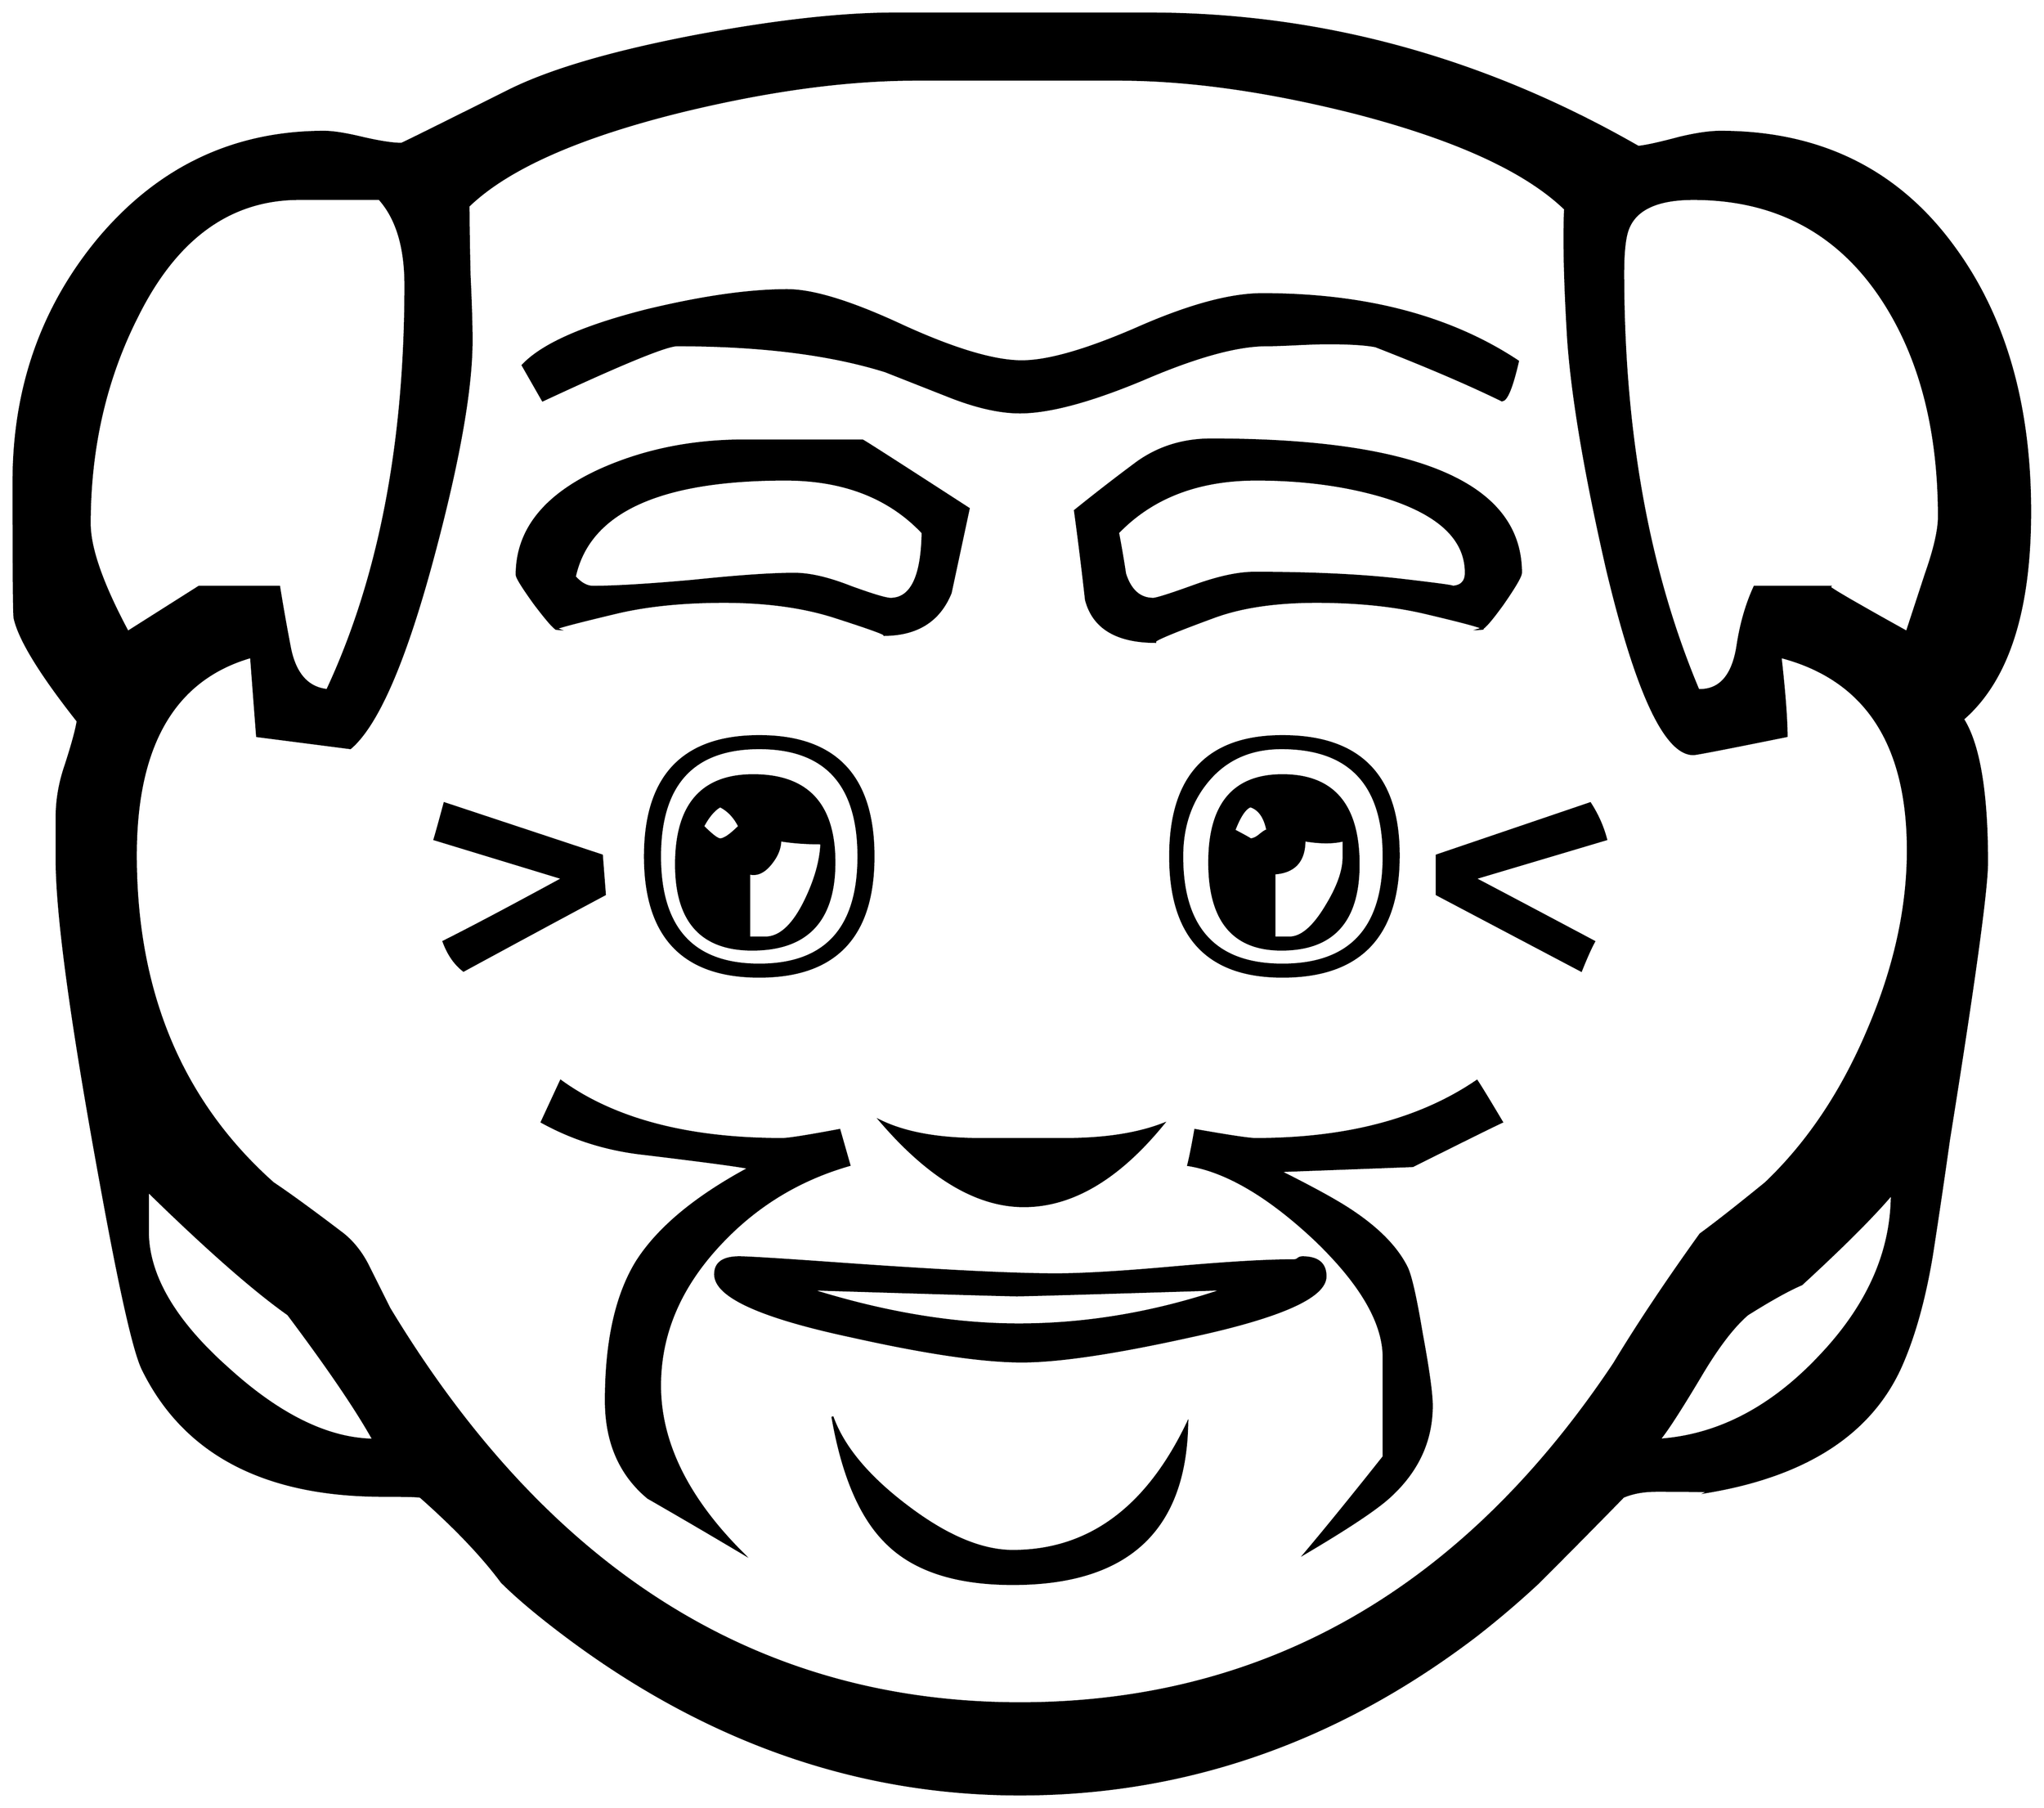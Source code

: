 


\begin{tikzpicture}[y=0.80pt, x=0.80pt, yscale=-1.0, xscale=1.0, inner sep=0pt, outer sep=0pt]
\begin{scope}[shift={(100.0,1711.0)},nonzero rule]
  \path[draw=.,fill=.,line width=1.600pt] (2030.0,-979.0) ..
    controls (2030.0,-879.667) and (2007.667,-810.667) ..
    (1963.0,-772.0) .. controls (1979.0,-746.667) and
    (1987.0,-699.0) .. (1987.0,-629.0) .. controls
    (1987.0,-602.333) and (1974.333,-510.0) .. (1949.0,-352.0) ..
    controls (1943.667,-314.0) and (1938.0,-275.667) ..
    (1932.0,-237.0) .. controls (1924.667,-193.0) and
    (1914.333,-156.0) .. (1901.0,-126.0) .. controls
    (1871.0,-59.333) and (1807.0,-17.667) .. (1709.0,-1.0) ..
    controls (1713.0,-1.667) and (1695.667,-2.0) .. (1657.0,-2.0) ..
    controls (1644.333,-2.0) and (1633.333,0.0) .. (1624.0,4.0) ..
    controls (1600.0,28.667) and (1571.667,57.333) .. (1539.0,90.0) ..
    controls (1519.667,108.0) and (1499.333,125.333) .. (1478.0,142.0)
    .. controls (1339.333,248.0) and (1187.333,301.0) ..
    (1022.0,301.0) .. controls (863.333,301.0) and (714.667,250.0)
    .. (576.0,148.0) .. controls (545.333,125.333) and (521.667,105.667)
    .. (505.0,89.0) .. controls (485.667,63.0) and (458.667,34.667) ..
    (424.0,4.0) .. controls (422.0,3.333) and (409.667,3.0) ..
    (387.0,3.0) .. controls (268.333,3.0) and (188.333,-39.0) ..
    (147.0,-123.0) .. controls (138.333,-140.333) and (124.333,-202.333)
    .. (105.0,-309.0) .. controls (75.667,-469.0) and
    (61.0,-576.667) .. (61.0,-632.0) -- (61.0,-674.0) .. controls
    (61.0,-691.333) and (64.0,-708.667) .. (70.0,-726.0) .. controls
    (76.667,-746.667) and (80.667,-761.333) .. (82.0,-770.0) .. controls
    (44.667,-817.333) and (23.667,-851.667) .. (19.0,-873.0) .. controls
    (18.333,-877.0) and (18.0,-922.333) .. (18.0,-1009.0) ..
    controls (18.0,-1101.667) and (46.0,-1182.0) ..
    (102.0,-1250.0) .. controls (162.0,-1322.0) and
    (237.333,-1358.0) .. (328.0,-1358.0) .. controls
    (336.667,-1358.0) and (349.333,-1356.0) .. (366.0,-1352.0) ..
    controls (383.333,-1348.0) and (396.333,-1346.0) ..
    (405.0,-1346.0) .. controls (405.667,-1346.0) and
    (441.333,-1363.667) .. (512.0,-1399.0) .. controls
    (553.333,-1419.667) and (616.0,-1438.0) .. (700.0,-1454.0) ..
    controls (778.667,-1468.667) and (844.333,-1476.0) ..
    (897.0,-1476.0) -- (1151.0,-1476.0) .. controls
    (1321.667,-1476.0) and (1484.333,-1431.667) .. (1639.0,-1343.0) ..
    controls (1646.333,-1343.667) and (1660.0,-1346.667) ..
    (1680.0,-1352.0) .. controls (1696.667,-1356.0) and
    (1710.333,-1358.0) .. (1721.0,-1358.0) .. controls
    (1821.667,-1358.0) and (1900.0,-1318.667) .. (1956.0,-1240.0) ..
    controls (2005.333,-1171.333) and (2030.0,-1084.333) ..
    (2030.0,-979.0) -- cycle(1939.0,-974.0) .. controls
    (1939.0,-1060.667) and (1920.333,-1132.667) .. (1883.0,-1190.0) ..
    controls (1839.0,-1257.333) and (1776.0,-1291.0) ..
    (1694.0,-1291.0) .. controls (1654.667,-1291.0) and
    (1632.333,-1279.0) .. (1627.0,-1255.0) .. controls
    (1625.0,-1246.333) and (1624.0,-1233.667) .. (1624.0,-1217.0) ..
    controls (1624.0,-1058.333) and (1649.0,-919.667) ..
    (1699.0,-801.0) .. controls (1720.333,-800.333) and
    (1733.333,-815.0) .. (1738.0,-845.0) .. controls
    (1741.333,-867.0) and (1747.0,-886.667) .. (1755.0,-904.0) --
    (1830.0,-904.0) .. controls (1827.333,-904.0) and
    (1853.0,-889.0) .. (1907.0,-859.0) .. controls
    (1907.667,-861.0) and (1914.0,-880.333) .. (1926.0,-917.0) ..
    controls (1934.667,-941.667) and (1939.0,-960.667) ..
    (1939.0,-974.0) -- cycle(1892.0,-298.0) .. controls
    (1873.333,-276.0) and (1843.333,-246.0) .. (1802.0,-208.0) ..
    controls (1789.333,-202.667) and (1771.333,-192.667) ..
    (1748.0,-178.0) .. controls (1734.0,-166.0) and
    (1718.667,-146.0) .. (1702.0,-118.0) .. controls
    (1681.333,-83.333) and (1667.333,-61.667) .. (1660.0,-53.0) ..
    controls (1718.0,-57.0) and (1771.0,-84.333) ..
    (1819.0,-135.0) .. controls (1867.667,-185.667) and
    (1892.0,-240.0) .. (1892.0,-298.0) -- cycle(1908.0,-641.0)
    .. controls (1908.0,-747.667) and (1865.667,-812.0) ..
    (1781.0,-834.0) .. controls (1785.0,-798.0) and
    (1787.0,-771.667) .. (1787.0,-755.0) .. controls
    (1727.667,-743.0) and (1696.667,-737.0) .. (1694.0,-737.0) ..
    controls (1666.0,-737.0) and (1637.333,-798.333) ..
    (1608.0,-921.0) .. controls (1586.0,-1017.0) and
    (1573.0,-1094.0) .. (1569.0,-1152.0) .. controls
    (1565.667,-1207.333) and (1564.667,-1250.333) .. (1566.0,-1281.0) ..
    controls (1526.667,-1319.0) and (1456.667,-1351.0) ..
    (1356.0,-1377.0) .. controls (1268.667,-1399.0) and
    (1190.333,-1410.0) .. (1121.0,-1410.0) -- (918.0,-1410.0) ..
    controls (848.667,-1410.0) and (770.333,-1399.333) ..
    (683.0,-1378.0) .. controls (581.0,-1352.667) and
    (510.667,-1321.333) .. (472.0,-1284.0) -- (472.0,-1281.0) ..
    controls (472.0,-1266.333) and (472.333,-1244.333) ..
    (473.0,-1215.0) .. controls (474.333,-1186.333) and
    (475.0,-1164.667) .. (475.0,-1150.0) .. controls
    (475.0,-1101.333) and (462.333,-1029.667) .. (437.0,-935.0) ..
    controls (409.0,-830.333) and (381.333,-766.333) .. (354.0,-743.0)
    .. controls (333.333,-745.667) and (302.333,-749.667) ..
    (261.0,-755.0) .. controls (259.667,-772.333) and (257.667,-798.667)
    .. (255.0,-834.0) .. controls (178.333,-812.0) and
    (140.0,-746.0) .. (140.0,-636.0) .. controls (140.0,-499.333)
    and (185.667,-390.333) .. (277.0,-309.0) .. controls
    (293.0,-298.333) and (316.333,-281.333) .. (347.0,-258.0) ..
    controls (357.667,-249.333) and (366.333,-238.0) .. (373.0,-224.0)
    .. controls (379.667,-210.667) and (386.333,-197.333) ..
    (393.0,-184.0) .. controls (551.667,78.667) and (761.333,210.0) ..
    (1022.0,210.0) .. controls (1266.667,210.0) and (1464.333,97.0)
    .. (1615.0,-129.0) .. controls (1638.333,-167.667) and
    (1667.0,-210.667) .. (1701.0,-258.0) .. controls
    (1715.667,-268.667) and (1737.333,-285.667) .. (1766.0,-309.0) ..
    controls (1808.0,-349.0) and (1842.0,-399.667) ..
    (1868.0,-461.0) .. controls (1894.667,-523.0) and
    (1908.0,-583.0) .. (1908.0,-641.0) -- cycle(409.0,-1205.0)
    .. controls (409.0,-1243.0) and (400.333,-1271.667) ..
    (383.0,-1291.0) -- (303.0,-1291.0) .. controls
    (234.333,-1291.0) and (180.667,-1252.333) .. (142.0,-1175.0) ..
    controls (110.0,-1112.333) and (94.0,-1043.0) .. (94.0,-967.0)
    .. controls (94.0,-942.333) and (106.667,-906.333) ..
    (132.0,-859.0) -- (203.0,-904.0) -- (283.0,-904.0) ..
    controls (286.333,-883.333) and (290.0,-862.667) .. (294.0,-842.0)
    .. controls (299.333,-816.667) and (311.667,-803.0) ..
    (331.0,-801.0) .. controls (383.0,-912.333) and
    (409.0,-1047.0) .. (409.0,-1205.0) -- cycle(377.0,-53.0) ..
    controls (360.333,-83.0) and (332.0,-124.667) .. (292.0,-178.0)
    .. controls (258.0,-202.0) and (211.333,-243.0) ..
    (152.0,-301.0) -- (152.0,-261.0) .. controls (152.0,-217.0)
    and (178.667,-171.333) .. (232.0,-124.0) .. controls
    (283.333,-77.333) and (331.667,-53.667) .. (377.0,-53.0) --
    cycle(1522.0,-918.0) .. controls (1522.0,-914.667) and
    (1516.0,-904.333) .. (1504.0,-887.0) .. controls
    (1492.0,-870.333) and (1484.667,-862.0) .. (1482.0,-862.0) ..
    controls (1490.0,-862.0) and (1471.333,-867.333) ..
    (1426.0,-878.0) .. controls (1394.667,-885.333) and
    (1358.667,-889.0) .. (1318.0,-889.0) .. controls
    (1277.333,-889.0) and (1243.333,-884.0) .. (1216.0,-874.0) ..
    controls (1170.667,-857.333) and (1151.333,-849.0) ..
    (1158.0,-849.0) .. controls (1118.667,-849.0) and
    (1095.333,-863.0) .. (1088.0,-891.0) .. controls
    (1084.667,-921.0) and (1081.0,-950.667) .. (1077.0,-980.0) ..
    controls (1097.667,-996.667) and (1118.333,-1012.667) ..
    (1139.0,-1028.0) .. controls (1160.333,-1043.333) and
    (1185.0,-1051.0) .. (1213.0,-1051.0) .. controls
    (1419.0,-1051.0) and (1522.0,-1006.667) .. (1522.0,-918.0) --
    cycle(1519.0,-1129.0) .. controls (1513.0,-1103.0) and
    (1507.667,-1090.0) .. (1503.0,-1090.0) .. controls
    (1470.333,-1106.0) and (1428.333,-1124.0) .. (1377.0,-1144.0) ..
    controls (1367.0,-1146.0) and (1351.0,-1147.0) ..
    (1329.0,-1147.0) .. controls (1322.333,-1147.0) and
    (1312.0,-1146.667) .. (1298.0,-1146.0) .. controls
    (1284.667,-1145.333) and (1274.667,-1145.0) .. (1268.0,-1145.0) ..
    controls (1238.667,-1145.0) and (1197.667,-1133.667) ..
    (1145.0,-1111.0) .. controls (1092.333,-1089.0) and
    (1051.333,-1078.0) .. (1022.0,-1078.0) .. controls
    (1002.667,-1078.0) and (980.0,-1083.0) .. (954.0,-1093.0) ..
    controls (932.0,-1101.667) and (910.0,-1110.333) ..
    (888.0,-1119.0) .. controls (832.667,-1136.333) and
    (763.333,-1145.0) .. (680.0,-1145.0) .. controls
    (669.333,-1145.0) and (624.667,-1126.667) .. (546.0,-1090.0) --
    (526.0,-1125.0) .. controls (545.333,-1145.667) and
    (586.667,-1164.0) .. (650.0,-1180.0) .. controls
    (705.333,-1193.333) and (752.0,-1200.0) .. (790.0,-1200.0) ..
    controls (816.0,-1200.0) and (854.667,-1188.0) ..
    (906.0,-1164.0) .. controls (957.333,-1140.667) and
    (996.667,-1129.0) .. (1024.0,-1129.0) .. controls
    (1050.0,-1129.0) and (1088.333,-1140.0) .. (1139.0,-1162.0) ..
    controls (1190.333,-1184.667) and (1232.0,-1196.0) ..
    (1264.0,-1196.0) .. controls (1366.667,-1196.0) and
    (1451.667,-1173.667) .. (1519.0,-1129.0) -- cycle(1607.0,-652.0)
    -- (1476.0,-613.0) .. controls (1502.667,-599.0) and
    (1542.333,-578.0) .. (1595.0,-550.0) .. controls
    (1591.667,-544.0) and (1587.333,-534.333) .. (1582.0,-521.0) --
    (1438.0,-597.0) .. controls (1438.0,-623.0) and
    (1438.0,-636.0) .. (1438.0,-636.0) -- (1591.0,-688.0) ..
    controls (1598.333,-676.667) and (1603.667,-664.667) ..
    (1607.0,-652.0) -- cycle(1400.0,-636.0) .. controls
    (1400.0,-555.333) and (1361.333,-515.0) .. (1284.0,-515.0) ..
    controls (1209.333,-515.0) and (1172.0,-555.0) ..
    (1172.0,-635.0) .. controls (1172.0,-715.0) and
    (1209.333,-755.0) .. (1284.0,-755.0) .. controls
    (1361.333,-755.0) and (1400.0,-715.333) .. (1400.0,-636.0) --
    cycle(971.0,-982.0) .. controls (965.0,-954.0) and
    (959.0,-926.0) .. (953.0,-898.0) .. controls (941.667,-870.0)
    and (919.333,-856.0) .. (886.0,-856.0) .. controls
    (890.667,-856.0) and (874.333,-862.0) .. (837.0,-874.0) ..
    controls (805.667,-884.0) and (769.0,-889.0) .. (727.0,-889.0)
    .. controls (685.667,-889.0) and (649.667,-885.333) ..
    (619.0,-878.0) .. controls (574.333,-867.333) and (554.667,-862.0)
    .. (560.0,-862.0) .. controls (558.0,-862.0) and
    (550.667,-870.333) .. (538.0,-887.0) .. controls (526.0,-903.667)
    and (520.0,-913.333) .. (520.0,-916.0) .. controls
    (520.0,-960.667) and (548.0,-995.667) .. (604.0,-1021.0) ..
    controls (647.333,-1040.333) and (695.0,-1050.0) ..
    (747.0,-1050.0) -- (865.0,-1050.0) .. controls
    (865.667,-1050.0) and (901.0,-1027.333) .. (971.0,-982.0) --
    cycle(1503.0,-370.0) .. controls (1495.667,-366.667) and
    (1466.0,-352.0) .. (1414.0,-326.0) -- (1281.0,-321.0) ..
    controls (1314.333,-304.333) and (1338.0,-291.333) ..
    (1352.0,-282.0) .. controls (1379.333,-264.0) and
    (1398.0,-245.0) .. (1408.0,-225.0) .. controls
    (1412.0,-217.0) and (1417.0,-195.0) .. (1423.0,-159.0) ..
    controls (1429.667,-123.0) and (1433.0,-99.0) ..
    (1433.0,-87.0) .. controls (1433.0,-52.333) and (1419.333,-22.333)
    .. (1392.0,3.0) .. controls (1379.333,15.0) and (1351.0,34.0)
    .. (1307.0,60.0) .. controls (1328.333,34.667) and (1354.333,2.667)
    .. (1385.0,-36.0) -- (1385.0,-135.0) .. controls
    (1385.0,-170.333) and (1361.333,-210.333) .. (1314.0,-255.0) ..
    controls (1268.667,-297.0) and (1227.333,-321.0) ..
    (1190.0,-327.0) .. controls (1192.0,-335.0) and
    (1194.333,-346.667) .. (1197.0,-362.0) .. controls
    (1231.0,-356.0) and (1251.0,-353.0) .. (1257.0,-353.0) ..
    controls (1347.667,-353.0) and (1421.333,-372.333) ..
    (1478.0,-411.0) .. controls (1482.0,-405.0) and
    (1490.333,-391.333) .. (1503.0,-370.0) -- cycle(876.0,-635.0) ..
    controls (876.0,-555.0) and (838.0,-515.0) .. (762.0,-515.0)
    .. controls (686.0,-515.0) and (648.0,-555.0) ..
    (648.0,-635.0) .. controls (648.0,-715.0) and (686.0,-755.0)
    .. (762.0,-755.0) .. controls (838.0,-755.0) and
    (876.0,-715.0) .. (876.0,-635.0) -- cycle(1165.0,-368.0) ..
    controls (1120.333,-313.333) and (1074.0,-286.0) ..
    (1026.0,-286.0) .. controls (979.333,-286.0) and
    (931.667,-314.333) .. (883.0,-371.0) .. controls (907.667,-359.0)
    and (941.0,-353.0) .. (983.0,-353.0) -- (1067.0,-353.0) ..
    controls (1106.333,-353.0) and (1139.0,-358.0) ..
    (1165.0,-368.0) -- cycle(1327.0,-216.0) .. controls
    (1327.0,-195.333) and (1282.0,-175.333) .. (1192.0,-156.0) ..
    controls (1116.667,-139.333) and (1060.667,-131.0) ..
    (1024.0,-131.0) .. controls (985.333,-131.0) and
    (928.667,-139.333) .. (854.0,-156.0) .. controls (763.333,-175.333)
    and (718.0,-196.0) .. (718.0,-218.0) .. controls
    (718.0,-229.333) and (726.0,-235.0) .. (742.0,-235.0) ..
    controls (750.667,-235.0) and (783.0,-233.0) .. (839.0,-229.0)
    .. controls (941.667,-221.667) and (1014.667,-218.0) ..
    (1058.0,-218.0) .. controls (1084.667,-218.0) and
    (1124.0,-220.333) .. (1176.0,-225.0) .. controls
    (1228.667,-229.667) and (1268.333,-232.0) .. (1295.0,-232.0) ..
    controls (1297.0,-232.0) and (1298.333,-232.333) ..
    (1299.0,-233.0) .. controls (1300.333,-234.333) and
    (1302.0,-235.0) .. (1304.0,-235.0) .. controls
    (1319.333,-235.0) and (1327.0,-228.667) .. (1327.0,-216.0) --
    cycle(608.0,-597.0) .. controls (576.667,-580.333) and
    (529.667,-555.0) .. (467.0,-521.0) .. controls (458.333,-527.667)
    and (451.667,-537.333) .. (447.0,-550.0) .. controls
    (473.667,-563.333) and (513.333,-584.333) .. (566.0,-613.0) --
    (438.0,-652.0) .. controls (440.0,-658.667) and (443.333,-670.667)
    .. (448.0,-688.0) -- (605.0,-636.0) .. controls
    (605.667,-627.333) and (606.667,-614.333) .. (608.0,-597.0) --
    cycle(1189.0,-69.0) .. controls (1187.0,37.667) and
    (1129.0,91.0) .. (1015.0,91.0) .. controls (957.667,91.0) and
    (915.333,77.0) .. (888.0,49.0) .. controls (862.667,23.667) and
    (845.0,-18.0) .. (835.0,-76.0) .. controls (845.667,-46.0) and
    (870.333,-16.333) .. (909.0,13.0) .. controls (948.333,43.0) and
    (983.667,58.0) .. (1015.0,58.0) .. controls (1090.333,58.0) and
    (1148.333,15.667) .. (1189.0,-69.0) -- cycle(852.0,-327.0) ..
    controls (800.667,-312.333) and (757.0,-285.333) .. (721.0,-246.0)
    .. controls (682.333,-204.0) and (663.0,-157.667) ..
    (663.0,-107.0) .. controls (663.0,-50.333) and (690.333,5.333) ..
    (745.0,60.0) .. controls (713.667,41.333) and (682.333,23.0) ..
    (651.0,5.0) .. controls (623.0,-18.333) and (609.0,-50.667) ..
    (609.0,-92.0) .. controls (609.0,-151.333) and (619.333,-197.667)
    .. (640.0,-231.0) .. controls (661.333,-264.333) and
    (698.667,-295.333) .. (752.0,-324.0) .. controls (743.333,-326.0)
    and (708.667,-330.667) .. (648.0,-338.0) .. controls
    (610.667,-342.0) and (576.333,-352.667) .. (545.0,-370.0) --
    (564.0,-411.0) .. controls (617.333,-372.333) and (691.0,-353.0)
    .. (785.0,-353.0) .. controls (791.0,-353.0) and
    (810.0,-356.0) .. (842.0,-362.0) -- (852.0,-327.0) --
    cycle(1467.0,-918.0) .. controls (1467.0,-952.0) and
    (1439.667,-977.333) .. (1385.0,-994.0) .. controls
    (1347.0,-1005.333) and (1304.667,-1011.0) .. (1258.0,-1011.0) ..
    controls (1200.0,-1011.0) and (1154.0,-993.333) ..
    (1120.0,-958.0) .. controls (1122.667,-944.0) and
    (1125.0,-930.333) .. (1127.0,-917.0) .. controls
    (1132.333,-900.333) and (1141.667,-892.0) .. (1155.0,-892.0) ..
    controls (1158.333,-892.0) and (1172.0,-896.333) ..
    (1196.0,-905.0) .. controls (1220.0,-913.667) and
    (1240.0,-918.0) .. (1256.0,-918.0) .. controls
    (1314.0,-918.0) and (1363.0,-915.667) .. (1403.0,-911.0) ..
    controls (1443.0,-906.333) and (1459.333,-904.0) ..
    (1452.0,-904.0) .. controls (1462.0,-904.0) and
    (1467.0,-908.667) .. (1467.0,-918.0) -- cycle(1385.0,-635.0)
    .. controls (1385.0,-707.0) and (1351.0,-743.0) ..
    (1283.0,-743.0) .. controls (1253.0,-743.0) and
    (1229.0,-732.667) .. (1211.0,-712.0) .. controls
    (1193.0,-691.333) and (1184.0,-665.667) .. (1184.0,-635.0) ..
    controls (1184.0,-563.0) and (1217.333,-527.0) ..
    (1284.0,-527.0) .. controls (1351.333,-527.0) and
    (1385.0,-563.0) .. (1385.0,-635.0) -- cycle(925.0,-958.0) ..
    controls (891.667,-993.333) and (846.0,-1011.0) ..
    (788.0,-1011.0) .. controls (662.0,-1011.0) and
    (592.0,-978.667) .. (578.0,-914.0) .. controls (584.0,-907.333)
    and (590.0,-904.0) .. (596.0,-904.0) .. controls
    (618.0,-904.0) and (651.333,-906.0) .. (696.0,-910.0) ..
    controls (740.667,-914.667) and (774.333,-917.0) .. (797.0,-917.0)
    .. controls (812.333,-917.0) and (831.0,-912.667) ..
    (853.0,-904.0) .. controls (875.0,-896.0) and (888.333,-892.0)
    .. (893.0,-892.0) .. controls (913.667,-892.0) and
    (924.333,-914.0) .. (925.0,-958.0) -- cycle(861.0,-635.0) ..
    controls (861.0,-707.0) and (828.0,-743.0) .. (762.0,-743.0)
    .. controls (696.0,-743.0) and (663.0,-707.0) ..
    (663.0,-635.0) .. controls (663.0,-563.0) and (696.0,-527.0)
    .. (762.0,-527.0) .. controls (828.0,-527.0) and
    (861.0,-563.0) .. (861.0,-635.0) -- cycle(1226.0,-203.0) ..
    controls (1096.667,-199.0) and (1027.667,-197.0) ..
    (1019.0,-197.0) .. controls (1010.333,-197.0) and
    (941.333,-199.0) .. (812.0,-203.0) .. controls (886.0,-179.667)
    and (955.667,-168.0) .. (1021.0,-168.0) .. controls
    (1089.0,-168.0) and (1157.333,-179.667) .. (1226.0,-203.0) --
    cycle(1360.0,-627.0) .. controls (1360.0,-570.333) and
    (1334.333,-542.0) .. (1283.0,-542.0) .. controls
    (1235.0,-542.0) and (1211.0,-571.0) .. (1211.0,-629.0) ..
    controls (1211.0,-687.0) and (1235.333,-716.0) ..
    (1284.0,-716.0) .. controls (1334.667,-716.0) and
    (1360.0,-686.333) .. (1360.0,-627.0) -- cycle(837.0,-629.0) ..
    controls (837.0,-571.0) and (809.667,-542.0) .. (755.0,-542.0)
    .. controls (704.333,-542.0) and (679.0,-570.333) ..
    (679.0,-627.0) .. controls (679.0,-686.333) and (704.667,-716.0)
    .. (756.0,-716.0) .. controls (810.0,-716.0) and
    (837.0,-687.0) .. (837.0,-629.0) -- cycle(1269.0,-661.0) ..
    controls (1266.333,-674.333) and (1260.667,-682.333) ..
    (1252.0,-685.0) .. controls (1246.667,-683.0) and
    (1241.333,-675.0) .. (1236.0,-661.0) .. controls
    (1247.333,-655.0) and (1252.667,-652.0) .. (1252.0,-652.0) ..
    controls (1254.667,-652.0) and (1257.667,-653.333) ..
    (1261.0,-656.0) .. controls (1265.0,-659.333) and
    (1267.667,-661.0) .. (1269.0,-661.0) -- cycle(1345.0,-634.0)
    -- (1345.0,-651.0) .. controls (1335.0,-648.333) and
    (1322.0,-648.333) .. (1306.0,-651.0) .. controls
    (1306.0,-630.333) and (1296.0,-619.333) .. (1276.0,-618.0) --
    (1276.0,-554.0) -- (1291.0,-554.0) .. controls
    (1303.0,-554.0) and (1315.333,-564.667) .. (1328.0,-586.0) ..
    controls (1339.333,-604.667) and (1345.0,-620.667) ..
    (1345.0,-634.0) -- cycle(742.0,-665.0) .. controls
    (737.333,-674.333) and (731.0,-681.0) .. (723.0,-685.0) ..
    controls (717.0,-681.667) and (711.333,-675.0) .. (706.0,-665.0)
    .. controls (714.667,-656.333) and (720.333,-652.0) ..
    (723.0,-652.0) .. controls (727.0,-652.0) and (733.333,-656.333)
    .. (742.0,-665.0) -- cycle(824.0,-648.0) .. controls
    (808.667,-648.0) and (795.0,-649.0) .. (783.0,-651.0) ..
    controls (783.0,-643.0) and (779.667,-635.0) .. (773.0,-627.0)
    .. controls (766.333,-619.0) and (759.333,-616.0) ..
    (752.0,-618.0) -- (752.0,-554.0) -- (768.0,-554.0) ..
    controls (782.667,-554.0) and (796.0,-566.333) .. (808.0,-591.0)
    .. controls (818.0,-611.667) and (823.333,-630.667) ..
    (824.0,-648.0) -- cycle;
\end{scope}

\end{tikzpicture}

